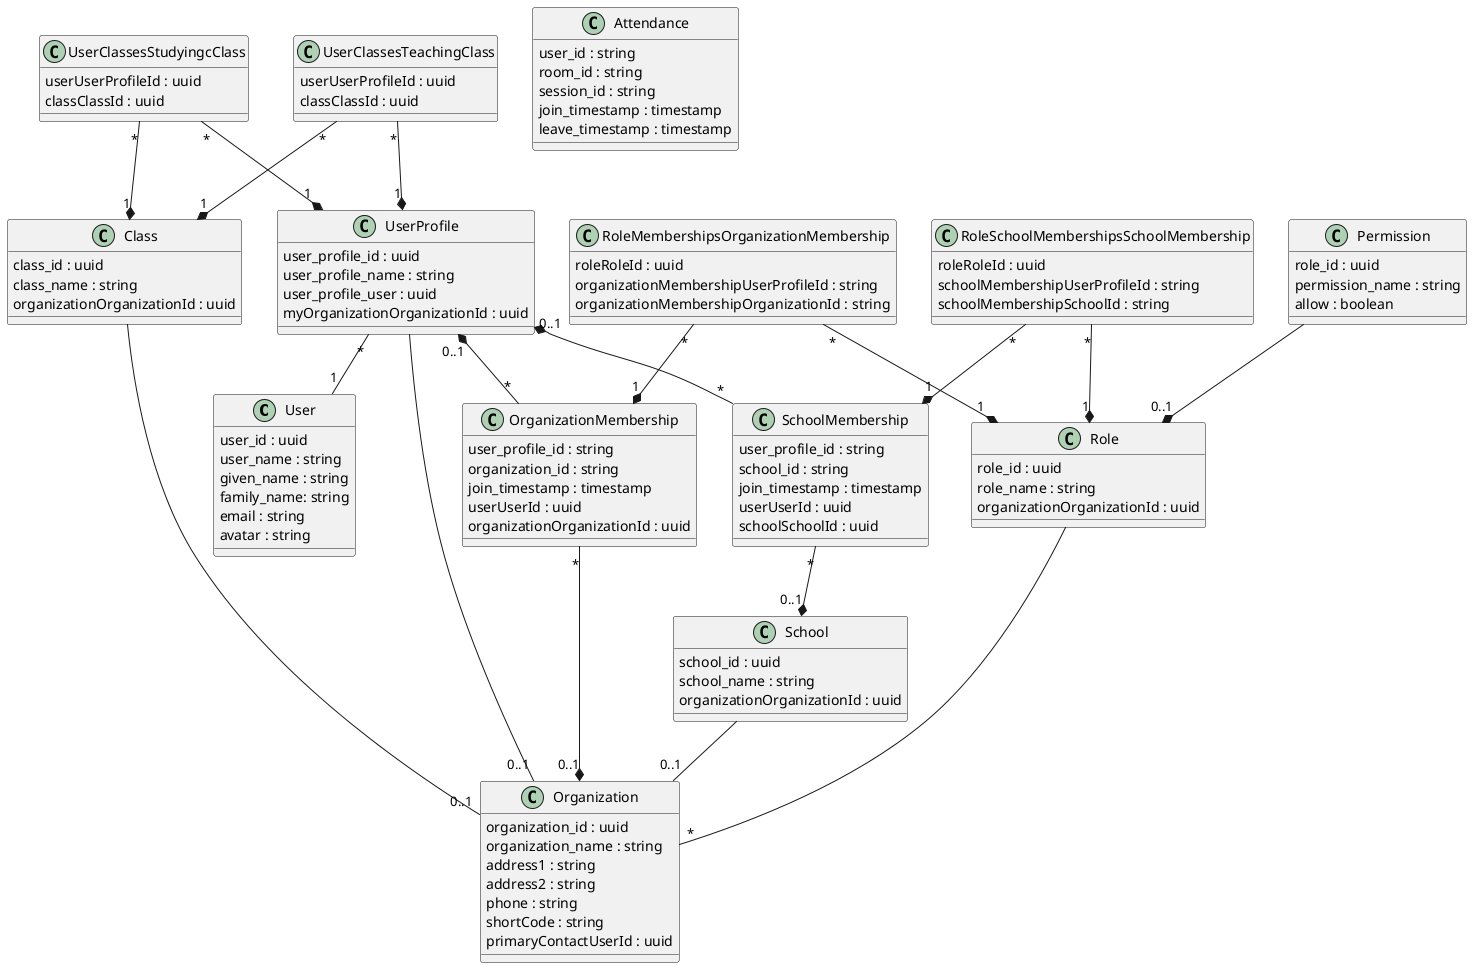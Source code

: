 @startuml
class User {
  user_id : uuid
  user_name : string
  given_name : string
  family_name: string
  email : string
  avatar : string
}

class UserProfile{
   user_profile_id : uuid
   user_profile_name : string
   user_profile_user : uuid
   myOrganizationOrganizationId : uuid
}

class Class {
  class_id : uuid
  class_name : string
  organizationOrganizationId : uuid
}

class Organization {
  organization_id : uuid
  organization_name : string
  address1 : string
  address2 : string
  phone : string
  shortCode : string
  primaryContactUserId : uuid
}

class OrganizationMembership {
  user_profile_id : string
  organization_id : string
  join_timestamp : timestamp
  userUserId : uuid
  organizationOrganizationId : uuid
}

class Permission {
  role_id : uuid
  permission_name : string
  allow : boolean
}

class Role {
  role_id : uuid
  role_name : string
  organizationOrganizationId : uuid
}

class School {
  school_id : uuid
  school_name : string
  organizationOrganizationId : uuid
}

class SchoolMembership {
  user_profile_id : string
  school_id : string
  join_timestamp : timestamp
  userUserId : uuid
  schoolSchoolId : uuid
}

class Attendance {
  user_id : string
  room_id : string
  session_id : string
  join_timestamp : timestamp
  leave_timestamp : timestamp
}

class RoleMembershipsOrganizationMembership {
  roleRoleId : uuid
  organizationMembershipUserProfileId : string
  organizationMembershipOrganizationId : string
}

class RoleSchoolMembershipsSchoolMembership {
  roleRoleId : uuid
  schoolMembershipUserProfileId : string
  schoolMembershipSchoolId : string
}

class UserClassesStudyingcClass {
  userUserProfileId : uuid
  classClassId : uuid
}

class UserClassesTeachingClass {
  userUserProfileId : uuid
  classClassId : uuid
}

Role -- "*" Organization
UserProfile -- "0..1" Organization
UserProfile "0..1" *-- "*" OrganizationMembership
UserProfile "*" -- "1" User
OrganizationMembership "*" --* "0..1" Organization
Class -- "0..1" Organization
Permission --* "0..1" Role
School -- "0..1" Organization
UserProfile "0..1" *-- "*" SchoolMembership
SchoolMembership "*" --* "0..1" School
RoleMembershipsOrganizationMembership "*" --* "1" Role
RoleMembershipsOrganizationMembership "*" --* "1" OrganizationMembership
RoleSchoolMembershipsSchoolMembership "*" --* "1" Role
RoleSchoolMembershipsSchoolMembership "*" --* "1" SchoolMembership
UserClassesStudyingcClass "*" --* "1" UserProfile
UserClassesStudyingcClass "*" --* "1" Class
UserClassesTeachingClass "*" --* "1" UserProfile
UserClassesTeachingClass "*" --* "1" Class

@enduml

